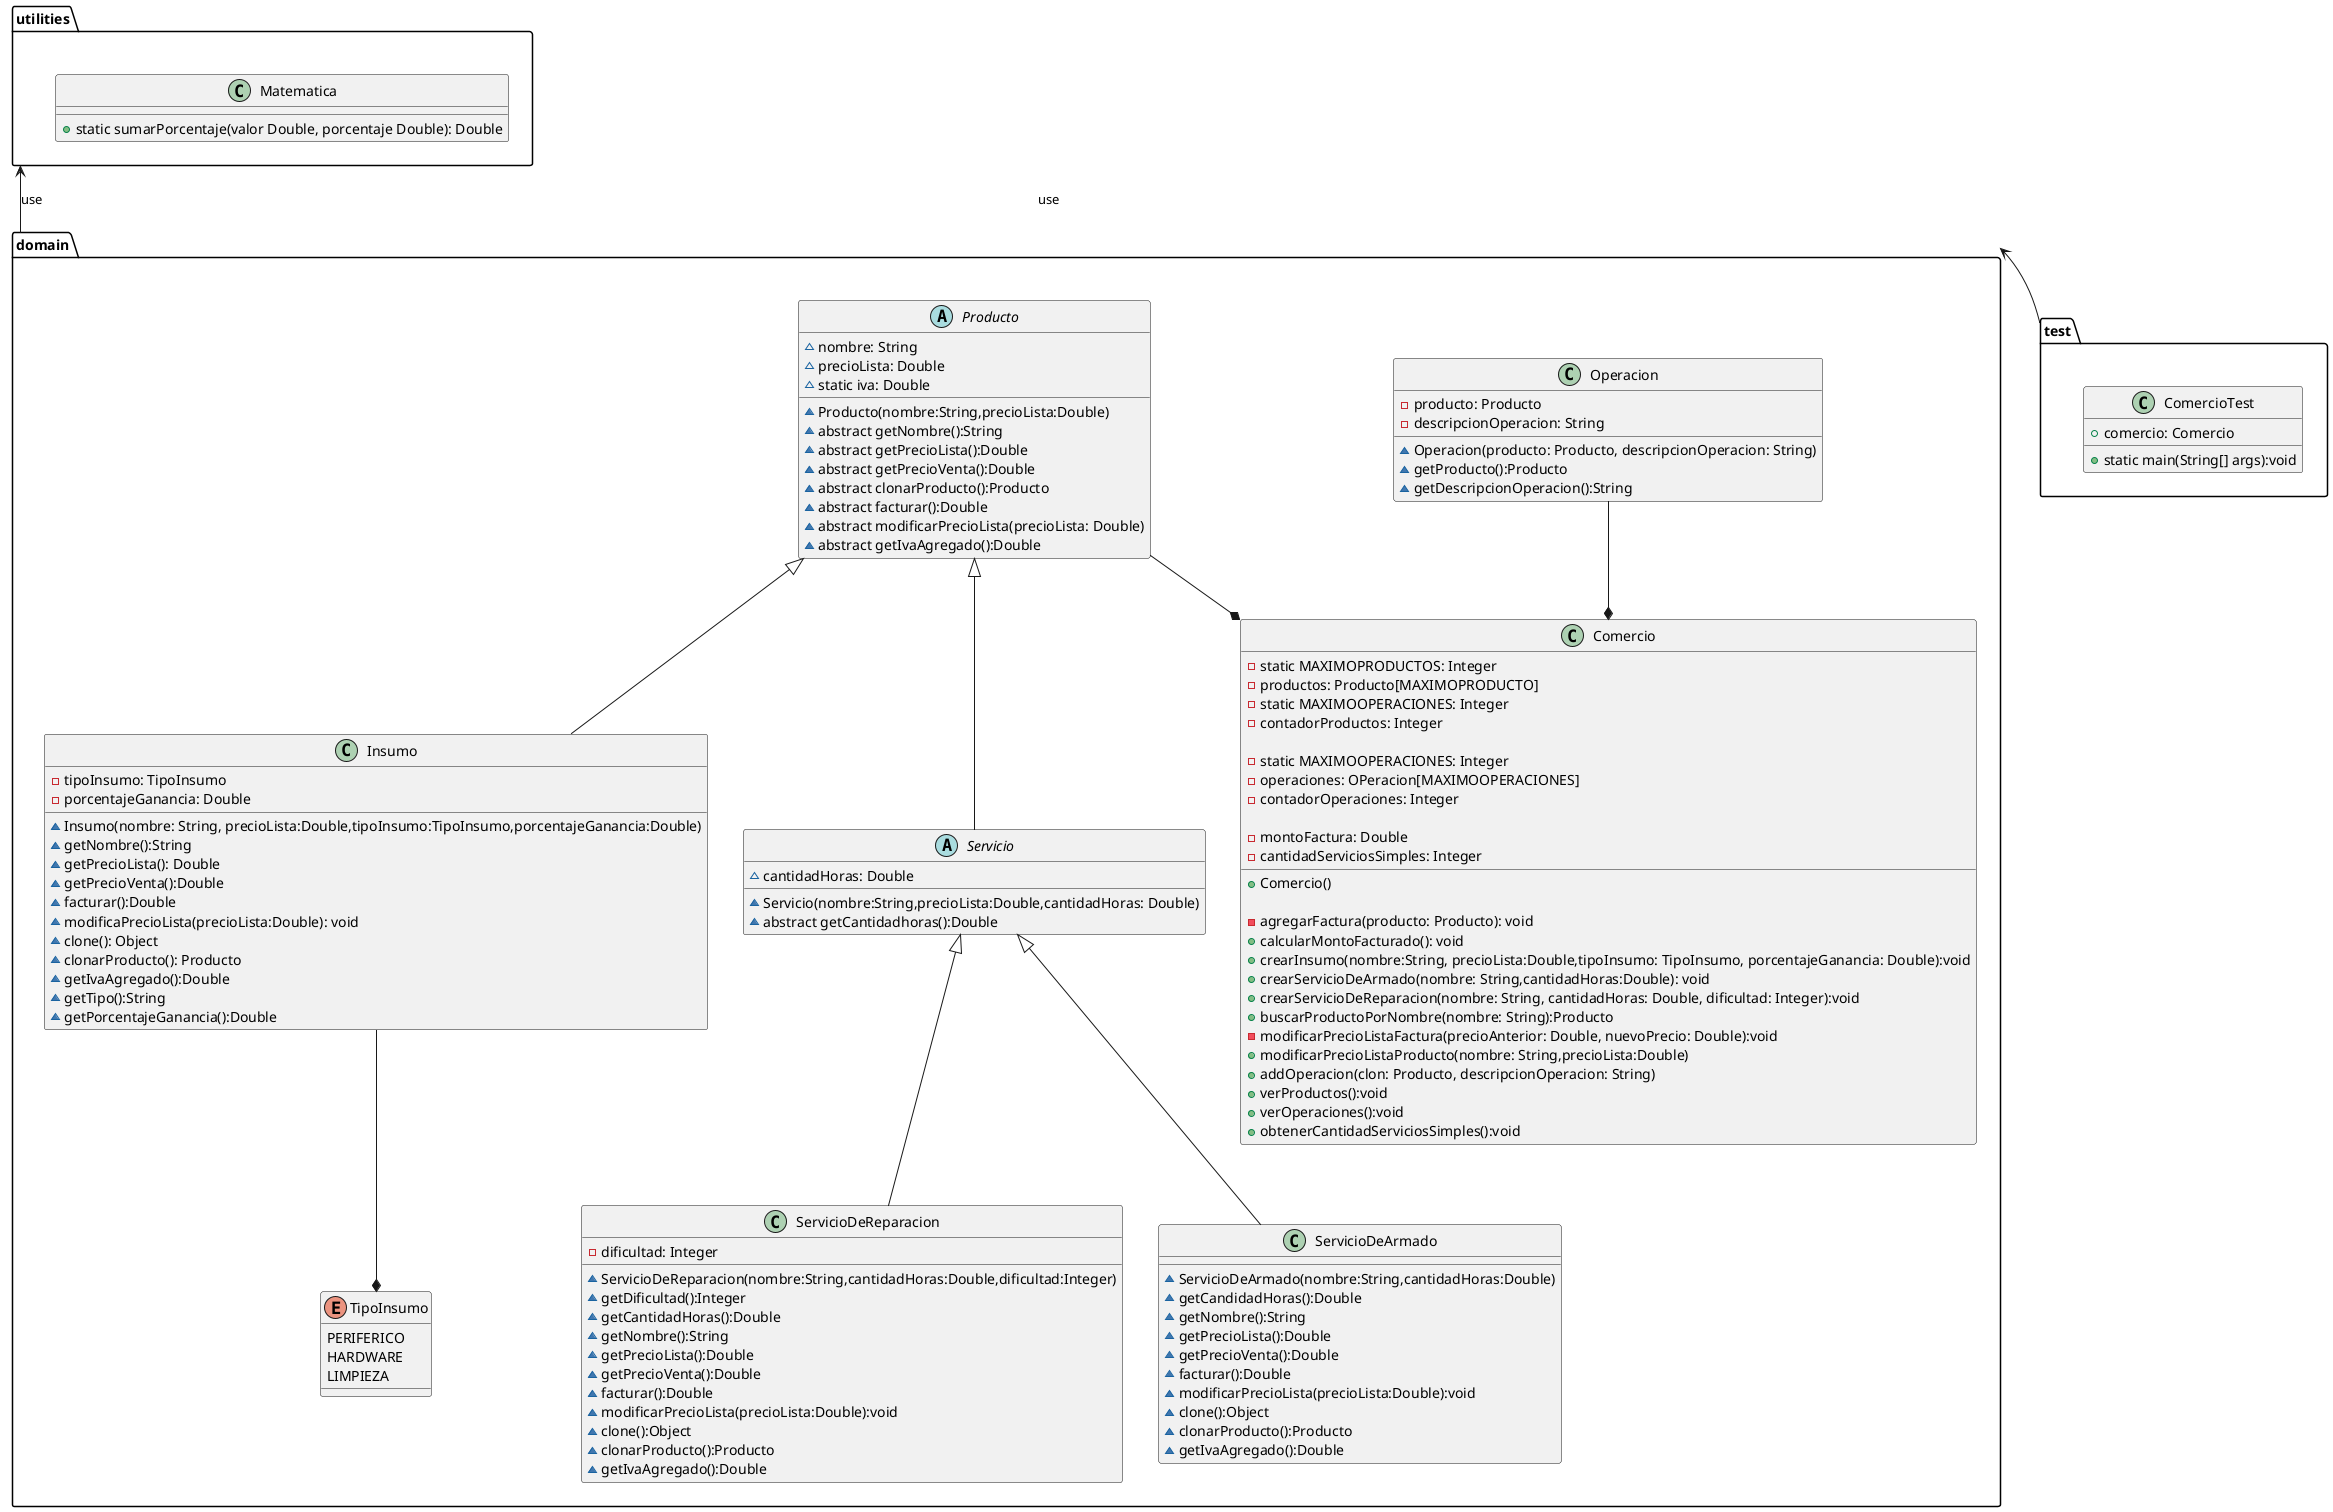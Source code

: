@startuml parcialProgramacionAvanzada


package utilities{
    class Matematica{
        +static sumarPorcentaje(valor Double, porcentaje Double): Double
    }
}

package domain{

    class Comercio{
        -static MAXIMOPRODUCTOS: Integer
        -productos: Producto[MAXIMOPRODUCTO]
        -static MAXIMOOPERACIONES: Integer
        -contadorProductos: Integer

        -static MAXIMOOPERACIONES: Integer
        -operaciones: OPeracion[MAXIMOOPERACIONES]
        -contadorOperaciones: Integer

        -montoFactura: Double
        -cantidadServiciosSimples: Integer

        +Comercio()

        -agregarFactura(producto: Producto): void
        +calcularMontoFacturado(): void
        +crearInsumo(nombre:String, precioLista:Double,tipoInsumo: TipoInsumo, porcentajeGanancia: Double):void
        +crearServicioDeArmado(nombre: String,cantidadHoras:Double): void
        +crearServicioDeReparacion(nombre: String, cantidadHoras: Double, dificultad: Integer):void
        +buscarProductoPorNombre(nombre: String):Producto
        -modificarPrecioListaFactura(precioAnterior: Double, nuevoPrecio: Double):void
        +modificarPrecioListaProducto(nombre: String,precioLista:Double)
        +addOperacion(clon: Producto, descripcionOperacion: String)
        +verProductos():void
        +verOperaciones():void
        +obtenerCantidadServiciosSimples():void
    }

    class Operacion{
        -producto: Producto
        -descripcionOperacion: String
        ~Operacion(producto: Producto, descripcionOperacion: String)
        ~getProducto():Producto
        ~getDescripcionOperacion():String
    }

    abstract Producto{
        ~nombre: String
        ~precioLista: Double
        ~static iva: Double
        ~Producto(nombre:String,precioLista:Double)
        ~abstract getNombre():String
        ~abstract getPrecioLista():Double
        ~abstract getPrecioVenta():Double
        ~abstract clonarProducto():Producto
        ~abstract facturar():Double
        ~abstract modificarPrecioLista(precioLista: Double)
        ~abstract getIvaAgregado():Double
    }

    enum TipoInsumo{
        PERIFERICO
        HARDWARE
        LIMPIEZA
    }

    class Insumo extends Producto{
        -tipoInsumo: TipoInsumo
        -porcentajeGanancia: Double
        ~Insumo(nombre: String, precioLista:Double,tipoInsumo:TipoInsumo,porcentajeGanancia:Double)
        ~getNombre():String
        ~getPrecioLista(): Double
        ~getPrecioVenta():Double
        ~facturar():Double
        ~modificaPrecioLista(precioLista:Double): void
        ~clone(): Object
        ~clonarProducto(): Producto
        ~getIvaAgregado():Double
        ~getTipo():String
        ~getPorcentajeGanancia():Double

    }

    abstract Servicio extends Producto{
        ~cantidadHoras: Double
        ~Servicio(nombre:String,precioLista:Double,cantidadHoras: Double)
        ~abstract getCantidadhoras():Double

    }

    class ServicioDeArmado extends Servicio{
        ~ServicioDeArmado(nombre:String,cantidadHoras:Double)
        ~getCandidadHoras():Double
        ~getNombre():String
        ~getPrecioLista():Double
        ~getPrecioVenta():Double
        ~facturar():Double
        ~modificarPrecioLista(precioLista:Double):void
        ~clone():Object
        ~clonarProducto():Producto
        ~getIvaAgregado():Double
    }

    class ServicioDeReparacion extends Servicio{
        -dificultad: Integer
        ~ServicioDeReparacion(nombre:String,cantidadHoras:Double,dificultad:Integer)
        ~getDificultad():Integer
        ~getCantidadHoras():Double
        ~getNombre():String
        ~getPrecioLista():Double
        ~getPrecioVenta():Double
        ~facturar():Double
        ~modificarPrecioLista(precioLista:Double):void
        ~clone():Object
        ~clonarProducto():Producto
        ~getIvaAgregado():Double
    }
}

package test{
    class ComercioTest{
        +comercio: Comercio
        +static main(String[] args):void
    }
}


Insumo --* TipoInsumo
Producto --* Comercio
Operacion --* Comercio
domain -up-> utilities :use
domain <-right- test :use
@enduml